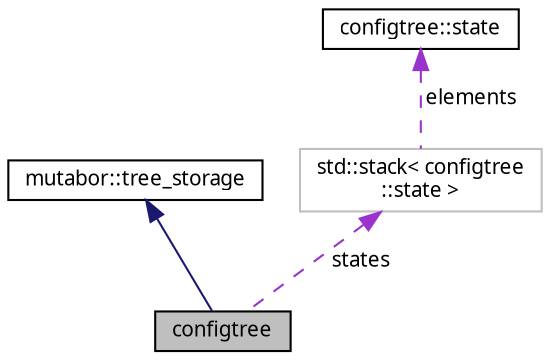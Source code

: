 digraph "configtree"
{
  edge [fontname="Sans",fontsize="10",labelfontname="Sans",labelfontsize="10"];
  node [fontname="Sans",fontsize="10",shape=record];
  Node2 [label="configtree",height=0.2,width=0.4,color="black", fillcolor="grey75", style="filled", fontcolor="black"];
  Node3 -> Node2 [dir="back",color="midnightblue",fontsize="10",style="solid",fontname="Sans"];
  Node3 [label="mutabor::tree_storage",height=0.2,width=0.4,color="black", fillcolor="white", style="filled",URL="$da/de5/classmutabor_1_1tree__storage.html",tooltip="Class tree_storage proviedes an interface for classes providing tree based storage. "];
  Node4 -> Node2 [dir="back",color="darkorchid3",fontsize="10",style="dashed",label=" states" ,fontname="Sans"];
  Node4 [label="std::stack\< configtree\l::state \>",height=0.2,width=0.4,color="grey75", fillcolor="white", style="filled"];
  Node5 -> Node4 [dir="back",color="darkorchid3",fontsize="10",style="dashed",label=" elements" ,fontname="Sans"];
  Node5 [label="configtree::state",height=0.2,width=0.4,color="black", fillcolor="white", style="filled",URL="$d9/de4/structconfigtree_1_1state.html",tooltip="structure describing the current state "];
}
